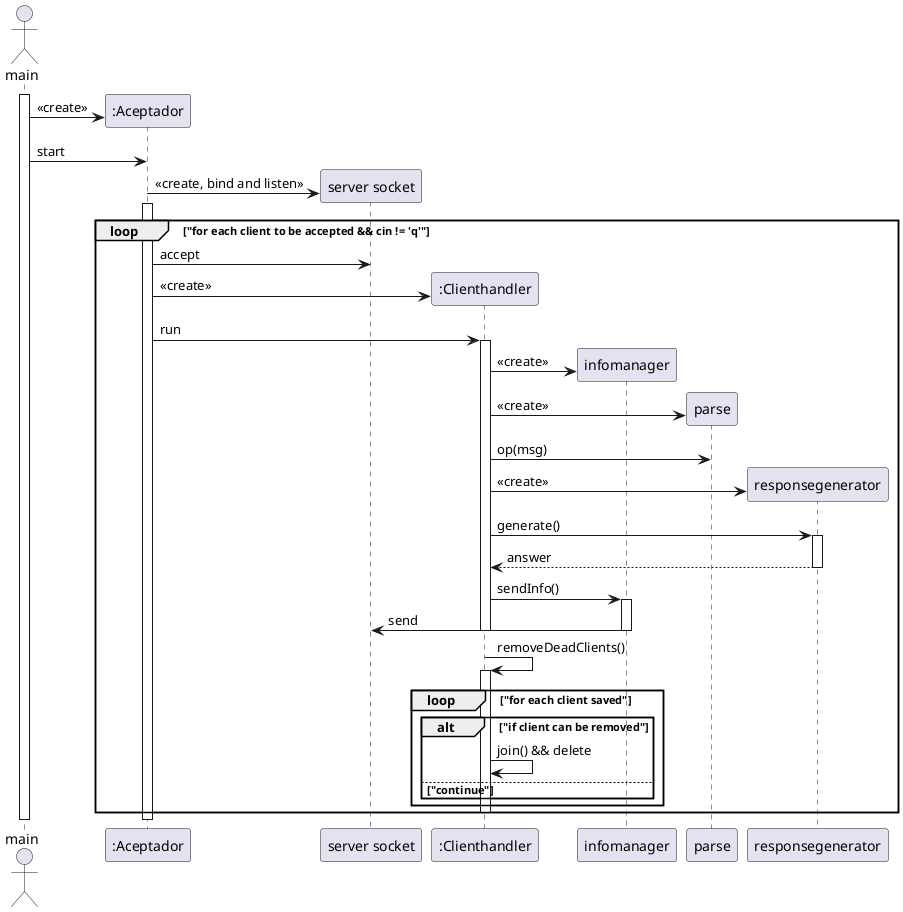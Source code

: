 @startuml Diagrama de Secuencia, TP3.
actor main
activate main

main -> ":Aceptador"**: <<create>>
main -> ":Aceptador": start
":Aceptador" -> "server socket"**: <<create, bind and listen>>
activate ":Aceptador"

loop "for each client to be accepted && cin != 'q'"

  ":Aceptador" -> "server socket": accept
  ":Aceptador" -> ":Clienthandler"**: <<create>>
  ":Aceptador" -> ":Clienthandler": run
  activate ":Clienthandler"

  ":Clienthandler" -> infomanager**: <<create>>
  ":Clienthandler" -> parse**: <<create>>
  ":Clienthandler" -> parse: op(msg)
  ":Clienthandler" -> responsegenerator**: <<create>>
  ":Clienthandler" -> responsegenerator: generate()
  activate responsegenerator
  return answer

  ":Clienthandler" -> infomanager: sendInfo()
  activate infomanager

  infomanager -> "server socket": send

  deactivate infomanager
  deactivate parse
  deactivate ":Clienthandler"

  ":Clienthandler" -> ":Clienthandler": removeDeadClients()
  activate ":Clienthandler"
  
  loop "for each client saved"
    alt "if client can be removed" 
      ":Clienthandler" -> ":Clienthandler": join() && delete
    else "continue"
    end
  end

  deactivate ":Clienthandler"

end

deactivate ":Aceptador"
deactivate main
@enduml
